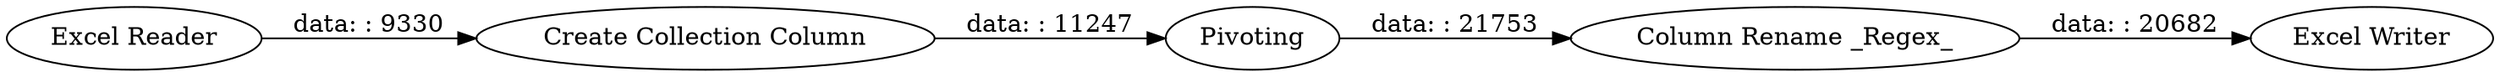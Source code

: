 digraph {
	"-6923505928244702263_63" [label="Create Collection Column"]
	"-6923505928244702263_59" [label="Excel Reader"]
	"-6923505928244702263_64" [label=Pivoting]
	"-6923505928244702263_65" [label="Column Rename _Regex_"]
	"-6923505928244702263_66" [label="Excel Writer"]
	"-6923505928244702263_65" -> "-6923505928244702263_66" [label="data: : 20682"]
	"-6923505928244702263_64" -> "-6923505928244702263_65" [label="data: : 21753"]
	"-6923505928244702263_59" -> "-6923505928244702263_63" [label="data: : 9330"]
	"-6923505928244702263_63" -> "-6923505928244702263_64" [label="data: : 11247"]
	rankdir=LR
}
